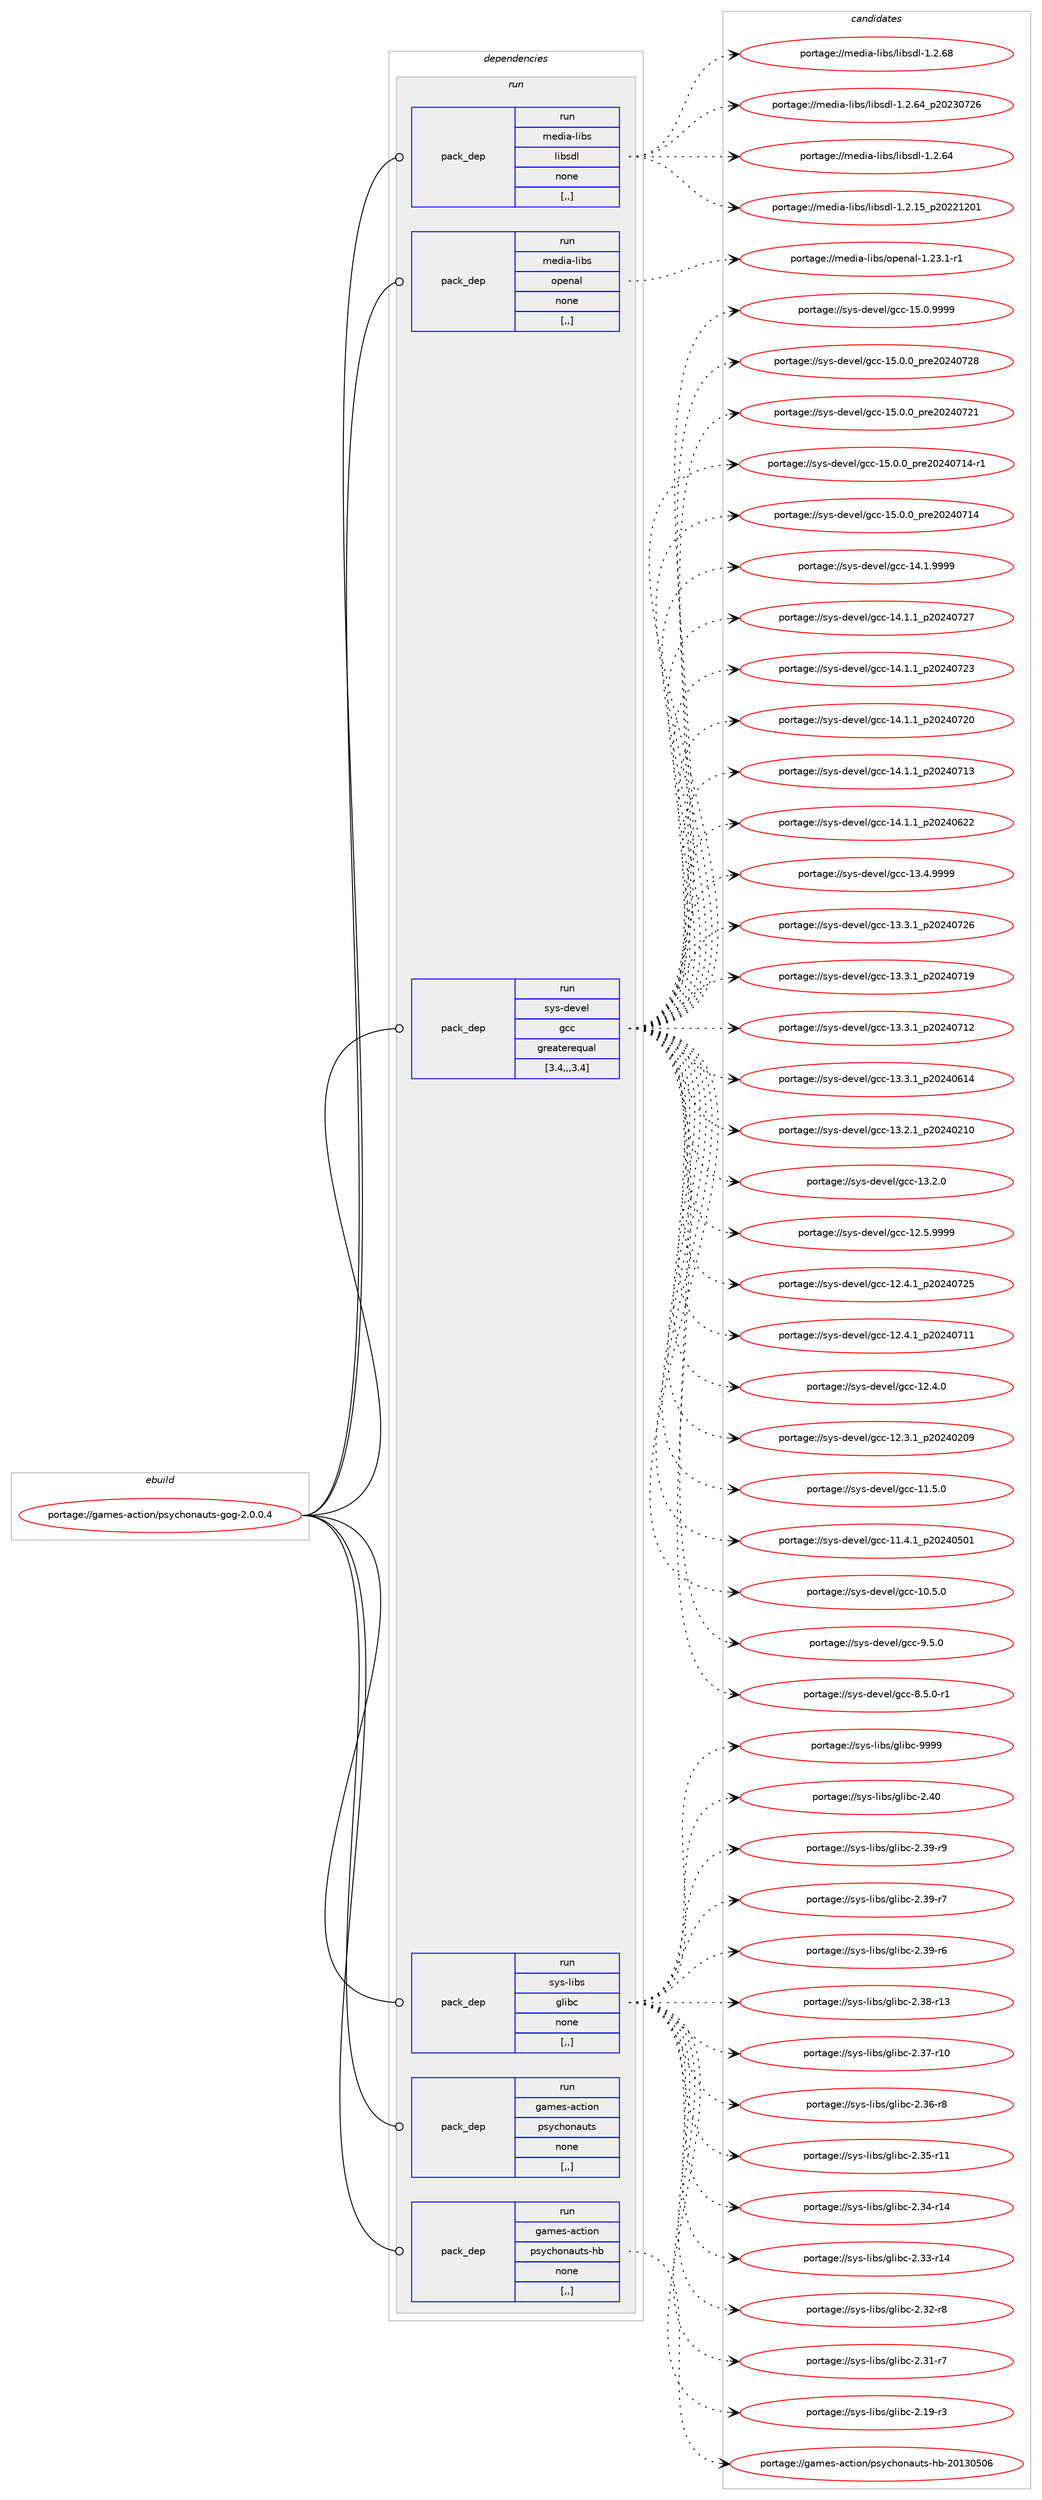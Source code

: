 digraph prolog {

# *************
# Graph options
# *************

newrank=true;
concentrate=true;
compound=true;
graph [rankdir=LR,fontname=Helvetica,fontsize=10,ranksep=1.5];#, ranksep=2.5, nodesep=0.2];
edge  [arrowhead=vee];
node  [fontname=Helvetica,fontsize=10];

# **********
# The ebuild
# **********

subgraph cluster_leftcol {
color=gray;
label=<<i>ebuild</i>>;
id [label="portage://games-action/psychonauts-gog-2.0.0.4", color=red, width=4, href="../games-action/psychonauts-gog-2.0.0.4.svg"];
}

# ****************
# The dependencies
# ****************

subgraph cluster_midcol {
color=gray;
label=<<i>dependencies</i>>;
subgraph cluster_compile {
fillcolor="#eeeeee";
style=filled;
label=<<i>compile</i>>;
}
subgraph cluster_compileandrun {
fillcolor="#eeeeee";
style=filled;
label=<<i>compile and run</i>>;
}
subgraph cluster_run {
fillcolor="#eeeeee";
style=filled;
label=<<i>run</i>>;
subgraph pack159645 {
dependency223965 [label=<<TABLE BORDER="0" CELLBORDER="1" CELLSPACING="0" CELLPADDING="4" WIDTH="220"><TR><TD ROWSPAN="6" CELLPADDING="30">pack_dep</TD></TR><TR><TD WIDTH="110">run</TD></TR><TR><TD>media-libs</TD></TR><TR><TD>libsdl</TD></TR><TR><TD>none</TD></TR><TR><TD>[,,]</TD></TR></TABLE>>, shape=none, color=blue];
}
id:e -> dependency223965:w [weight=20,style="solid",arrowhead="odot"];
subgraph pack159646 {
dependency223966 [label=<<TABLE BORDER="0" CELLBORDER="1" CELLSPACING="0" CELLPADDING="4" WIDTH="220"><TR><TD ROWSPAN="6" CELLPADDING="30">pack_dep</TD></TR><TR><TD WIDTH="110">run</TD></TR><TR><TD>media-libs</TD></TR><TR><TD>openal</TD></TR><TR><TD>none</TD></TR><TR><TD>[,,]</TD></TR></TABLE>>, shape=none, color=blue];
}
id:e -> dependency223966:w [weight=20,style="solid",arrowhead="odot"];
subgraph pack159647 {
dependency223967 [label=<<TABLE BORDER="0" CELLBORDER="1" CELLSPACING="0" CELLPADDING="4" WIDTH="220"><TR><TD ROWSPAN="6" CELLPADDING="30">pack_dep</TD></TR><TR><TD WIDTH="110">run</TD></TR><TR><TD>sys-devel</TD></TR><TR><TD>gcc</TD></TR><TR><TD>greaterequal</TD></TR><TR><TD>[3.4,,,3.4]</TD></TR></TABLE>>, shape=none, color=blue];
}
id:e -> dependency223967:w [weight=20,style="solid",arrowhead="odot"];
subgraph pack159648 {
dependency223968 [label=<<TABLE BORDER="0" CELLBORDER="1" CELLSPACING="0" CELLPADDING="4" WIDTH="220"><TR><TD ROWSPAN="6" CELLPADDING="30">pack_dep</TD></TR><TR><TD WIDTH="110">run</TD></TR><TR><TD>sys-libs</TD></TR><TR><TD>glibc</TD></TR><TR><TD>none</TD></TR><TR><TD>[,,]</TD></TR></TABLE>>, shape=none, color=blue];
}
id:e -> dependency223968:w [weight=20,style="solid",arrowhead="odot"];
subgraph pack159649 {
dependency223969 [label=<<TABLE BORDER="0" CELLBORDER="1" CELLSPACING="0" CELLPADDING="4" WIDTH="220"><TR><TD ROWSPAN="6" CELLPADDING="30">pack_dep</TD></TR><TR><TD WIDTH="110">run</TD></TR><TR><TD>games-action</TD></TR><TR><TD>psychonauts</TD></TR><TR><TD>none</TD></TR><TR><TD>[,,]</TD></TR></TABLE>>, shape=none, color=blue];
}
id:e -> dependency223969:w [weight=20,style="solid",arrowhead="odot"];
subgraph pack159650 {
dependency223970 [label=<<TABLE BORDER="0" CELLBORDER="1" CELLSPACING="0" CELLPADDING="4" WIDTH="220"><TR><TD ROWSPAN="6" CELLPADDING="30">pack_dep</TD></TR><TR><TD WIDTH="110">run</TD></TR><TR><TD>games-action</TD></TR><TR><TD>psychonauts-hb</TD></TR><TR><TD>none</TD></TR><TR><TD>[,,]</TD></TR></TABLE>>, shape=none, color=blue];
}
id:e -> dependency223970:w [weight=20,style="solid",arrowhead="odot"];
}
}

# **************
# The candidates
# **************

subgraph cluster_choices {
rank=same;
color=gray;
label=<<i>candidates</i>>;

subgraph choice159645 {
color=black;
nodesep=1;
choice109101100105974510810598115471081059811510010845494650465456 [label="portage://media-libs/libsdl-1.2.68", color=red, width=4,href="../media-libs/libsdl-1.2.68.svg"];
choice109101100105974510810598115471081059811510010845494650465452951125048505148555054 [label="portage://media-libs/libsdl-1.2.64_p20230726", color=red, width=4,href="../media-libs/libsdl-1.2.64_p20230726.svg"];
choice109101100105974510810598115471081059811510010845494650465452 [label="portage://media-libs/libsdl-1.2.64", color=red, width=4,href="../media-libs/libsdl-1.2.64.svg"];
choice109101100105974510810598115471081059811510010845494650464953951125048505049504849 [label="portage://media-libs/libsdl-1.2.15_p20221201", color=red, width=4,href="../media-libs/libsdl-1.2.15_p20221201.svg"];
dependency223965:e -> choice109101100105974510810598115471081059811510010845494650465456:w [style=dotted,weight="100"];
dependency223965:e -> choice109101100105974510810598115471081059811510010845494650465452951125048505148555054:w [style=dotted,weight="100"];
dependency223965:e -> choice109101100105974510810598115471081059811510010845494650465452:w [style=dotted,weight="100"];
dependency223965:e -> choice109101100105974510810598115471081059811510010845494650464953951125048505049504849:w [style=dotted,weight="100"];
}
subgraph choice159646 {
color=black;
nodesep=1;
choice1091011001059745108105981154711111210111097108454946505146494511449 [label="portage://media-libs/openal-1.23.1-r1", color=red, width=4,href="../media-libs/openal-1.23.1-r1.svg"];
dependency223966:e -> choice1091011001059745108105981154711111210111097108454946505146494511449:w [style=dotted,weight="100"];
}
subgraph choice159647 {
color=black;
nodesep=1;
choice1151211154510010111810110847103999945495346484657575757 [label="portage://sys-devel/gcc-15.0.9999", color=red, width=4,href="../sys-devel/gcc-15.0.9999.svg"];
choice1151211154510010111810110847103999945495346484648951121141015048505248555056 [label="portage://sys-devel/gcc-15.0.0_pre20240728", color=red, width=4,href="../sys-devel/gcc-15.0.0_pre20240728.svg"];
choice1151211154510010111810110847103999945495346484648951121141015048505248555049 [label="portage://sys-devel/gcc-15.0.0_pre20240721", color=red, width=4,href="../sys-devel/gcc-15.0.0_pre20240721.svg"];
choice11512111545100101118101108471039999454953464846489511211410150485052485549524511449 [label="portage://sys-devel/gcc-15.0.0_pre20240714-r1", color=red, width=4,href="../sys-devel/gcc-15.0.0_pre20240714-r1.svg"];
choice1151211154510010111810110847103999945495346484648951121141015048505248554952 [label="portage://sys-devel/gcc-15.0.0_pre20240714", color=red, width=4,href="../sys-devel/gcc-15.0.0_pre20240714.svg"];
choice1151211154510010111810110847103999945495246494657575757 [label="portage://sys-devel/gcc-14.1.9999", color=red, width=4,href="../sys-devel/gcc-14.1.9999.svg"];
choice1151211154510010111810110847103999945495246494649951125048505248555055 [label="portage://sys-devel/gcc-14.1.1_p20240727", color=red, width=4,href="../sys-devel/gcc-14.1.1_p20240727.svg"];
choice1151211154510010111810110847103999945495246494649951125048505248555051 [label="portage://sys-devel/gcc-14.1.1_p20240723", color=red, width=4,href="../sys-devel/gcc-14.1.1_p20240723.svg"];
choice1151211154510010111810110847103999945495246494649951125048505248555048 [label="portage://sys-devel/gcc-14.1.1_p20240720", color=red, width=4,href="../sys-devel/gcc-14.1.1_p20240720.svg"];
choice1151211154510010111810110847103999945495246494649951125048505248554951 [label="portage://sys-devel/gcc-14.1.1_p20240713", color=red, width=4,href="../sys-devel/gcc-14.1.1_p20240713.svg"];
choice1151211154510010111810110847103999945495246494649951125048505248545050 [label="portage://sys-devel/gcc-14.1.1_p20240622", color=red, width=4,href="../sys-devel/gcc-14.1.1_p20240622.svg"];
choice1151211154510010111810110847103999945495146524657575757 [label="portage://sys-devel/gcc-13.4.9999", color=red, width=4,href="../sys-devel/gcc-13.4.9999.svg"];
choice1151211154510010111810110847103999945495146514649951125048505248555054 [label="portage://sys-devel/gcc-13.3.1_p20240726", color=red, width=4,href="../sys-devel/gcc-13.3.1_p20240726.svg"];
choice1151211154510010111810110847103999945495146514649951125048505248554957 [label="portage://sys-devel/gcc-13.3.1_p20240719", color=red, width=4,href="../sys-devel/gcc-13.3.1_p20240719.svg"];
choice1151211154510010111810110847103999945495146514649951125048505248554950 [label="portage://sys-devel/gcc-13.3.1_p20240712", color=red, width=4,href="../sys-devel/gcc-13.3.1_p20240712.svg"];
choice1151211154510010111810110847103999945495146514649951125048505248544952 [label="portage://sys-devel/gcc-13.3.1_p20240614", color=red, width=4,href="../sys-devel/gcc-13.3.1_p20240614.svg"];
choice1151211154510010111810110847103999945495146504649951125048505248504948 [label="portage://sys-devel/gcc-13.2.1_p20240210", color=red, width=4,href="../sys-devel/gcc-13.2.1_p20240210.svg"];
choice1151211154510010111810110847103999945495146504648 [label="portage://sys-devel/gcc-13.2.0", color=red, width=4,href="../sys-devel/gcc-13.2.0.svg"];
choice1151211154510010111810110847103999945495046534657575757 [label="portage://sys-devel/gcc-12.5.9999", color=red, width=4,href="../sys-devel/gcc-12.5.9999.svg"];
choice1151211154510010111810110847103999945495046524649951125048505248555053 [label="portage://sys-devel/gcc-12.4.1_p20240725", color=red, width=4,href="../sys-devel/gcc-12.4.1_p20240725.svg"];
choice1151211154510010111810110847103999945495046524649951125048505248554949 [label="portage://sys-devel/gcc-12.4.1_p20240711", color=red, width=4,href="../sys-devel/gcc-12.4.1_p20240711.svg"];
choice1151211154510010111810110847103999945495046524648 [label="portage://sys-devel/gcc-12.4.0", color=red, width=4,href="../sys-devel/gcc-12.4.0.svg"];
choice1151211154510010111810110847103999945495046514649951125048505248504857 [label="portage://sys-devel/gcc-12.3.1_p20240209", color=red, width=4,href="../sys-devel/gcc-12.3.1_p20240209.svg"];
choice1151211154510010111810110847103999945494946534648 [label="portage://sys-devel/gcc-11.5.0", color=red, width=4,href="../sys-devel/gcc-11.5.0.svg"];
choice1151211154510010111810110847103999945494946524649951125048505248534849 [label="portage://sys-devel/gcc-11.4.1_p20240501", color=red, width=4,href="../sys-devel/gcc-11.4.1_p20240501.svg"];
choice1151211154510010111810110847103999945494846534648 [label="portage://sys-devel/gcc-10.5.0", color=red, width=4,href="../sys-devel/gcc-10.5.0.svg"];
choice11512111545100101118101108471039999455746534648 [label="portage://sys-devel/gcc-9.5.0", color=red, width=4,href="../sys-devel/gcc-9.5.0.svg"];
choice115121115451001011181011084710399994556465346484511449 [label="portage://sys-devel/gcc-8.5.0-r1", color=red, width=4,href="../sys-devel/gcc-8.5.0-r1.svg"];
dependency223967:e -> choice1151211154510010111810110847103999945495346484657575757:w [style=dotted,weight="100"];
dependency223967:e -> choice1151211154510010111810110847103999945495346484648951121141015048505248555056:w [style=dotted,weight="100"];
dependency223967:e -> choice1151211154510010111810110847103999945495346484648951121141015048505248555049:w [style=dotted,weight="100"];
dependency223967:e -> choice11512111545100101118101108471039999454953464846489511211410150485052485549524511449:w [style=dotted,weight="100"];
dependency223967:e -> choice1151211154510010111810110847103999945495346484648951121141015048505248554952:w [style=dotted,weight="100"];
dependency223967:e -> choice1151211154510010111810110847103999945495246494657575757:w [style=dotted,weight="100"];
dependency223967:e -> choice1151211154510010111810110847103999945495246494649951125048505248555055:w [style=dotted,weight="100"];
dependency223967:e -> choice1151211154510010111810110847103999945495246494649951125048505248555051:w [style=dotted,weight="100"];
dependency223967:e -> choice1151211154510010111810110847103999945495246494649951125048505248555048:w [style=dotted,weight="100"];
dependency223967:e -> choice1151211154510010111810110847103999945495246494649951125048505248554951:w [style=dotted,weight="100"];
dependency223967:e -> choice1151211154510010111810110847103999945495246494649951125048505248545050:w [style=dotted,weight="100"];
dependency223967:e -> choice1151211154510010111810110847103999945495146524657575757:w [style=dotted,weight="100"];
dependency223967:e -> choice1151211154510010111810110847103999945495146514649951125048505248555054:w [style=dotted,weight="100"];
dependency223967:e -> choice1151211154510010111810110847103999945495146514649951125048505248554957:w [style=dotted,weight="100"];
dependency223967:e -> choice1151211154510010111810110847103999945495146514649951125048505248554950:w [style=dotted,weight="100"];
dependency223967:e -> choice1151211154510010111810110847103999945495146514649951125048505248544952:w [style=dotted,weight="100"];
dependency223967:e -> choice1151211154510010111810110847103999945495146504649951125048505248504948:w [style=dotted,weight="100"];
dependency223967:e -> choice1151211154510010111810110847103999945495146504648:w [style=dotted,weight="100"];
dependency223967:e -> choice1151211154510010111810110847103999945495046534657575757:w [style=dotted,weight="100"];
dependency223967:e -> choice1151211154510010111810110847103999945495046524649951125048505248555053:w [style=dotted,weight="100"];
dependency223967:e -> choice1151211154510010111810110847103999945495046524649951125048505248554949:w [style=dotted,weight="100"];
dependency223967:e -> choice1151211154510010111810110847103999945495046524648:w [style=dotted,weight="100"];
dependency223967:e -> choice1151211154510010111810110847103999945495046514649951125048505248504857:w [style=dotted,weight="100"];
dependency223967:e -> choice1151211154510010111810110847103999945494946534648:w [style=dotted,weight="100"];
dependency223967:e -> choice1151211154510010111810110847103999945494946524649951125048505248534849:w [style=dotted,weight="100"];
dependency223967:e -> choice1151211154510010111810110847103999945494846534648:w [style=dotted,weight="100"];
dependency223967:e -> choice11512111545100101118101108471039999455746534648:w [style=dotted,weight="100"];
dependency223967:e -> choice115121115451001011181011084710399994556465346484511449:w [style=dotted,weight="100"];
}
subgraph choice159648 {
color=black;
nodesep=1;
choice11512111545108105981154710310810598994557575757 [label="portage://sys-libs/glibc-9999", color=red, width=4,href="../sys-libs/glibc-9999.svg"];
choice11512111545108105981154710310810598994550465248 [label="portage://sys-libs/glibc-2.40", color=red, width=4,href="../sys-libs/glibc-2.40.svg"];
choice115121115451081059811547103108105989945504651574511457 [label="portage://sys-libs/glibc-2.39-r9", color=red, width=4,href="../sys-libs/glibc-2.39-r9.svg"];
choice115121115451081059811547103108105989945504651574511455 [label="portage://sys-libs/glibc-2.39-r7", color=red, width=4,href="../sys-libs/glibc-2.39-r7.svg"];
choice115121115451081059811547103108105989945504651574511454 [label="portage://sys-libs/glibc-2.39-r6", color=red, width=4,href="../sys-libs/glibc-2.39-r6.svg"];
choice11512111545108105981154710310810598994550465156451144951 [label="portage://sys-libs/glibc-2.38-r13", color=red, width=4,href="../sys-libs/glibc-2.38-r13.svg"];
choice11512111545108105981154710310810598994550465155451144948 [label="portage://sys-libs/glibc-2.37-r10", color=red, width=4,href="../sys-libs/glibc-2.37-r10.svg"];
choice115121115451081059811547103108105989945504651544511456 [label="portage://sys-libs/glibc-2.36-r8", color=red, width=4,href="../sys-libs/glibc-2.36-r8.svg"];
choice11512111545108105981154710310810598994550465153451144949 [label="portage://sys-libs/glibc-2.35-r11", color=red, width=4,href="../sys-libs/glibc-2.35-r11.svg"];
choice11512111545108105981154710310810598994550465152451144952 [label="portage://sys-libs/glibc-2.34-r14", color=red, width=4,href="../sys-libs/glibc-2.34-r14.svg"];
choice11512111545108105981154710310810598994550465151451144952 [label="portage://sys-libs/glibc-2.33-r14", color=red, width=4,href="../sys-libs/glibc-2.33-r14.svg"];
choice115121115451081059811547103108105989945504651504511456 [label="portage://sys-libs/glibc-2.32-r8", color=red, width=4,href="../sys-libs/glibc-2.32-r8.svg"];
choice115121115451081059811547103108105989945504651494511455 [label="portage://sys-libs/glibc-2.31-r7", color=red, width=4,href="../sys-libs/glibc-2.31-r7.svg"];
choice115121115451081059811547103108105989945504649574511451 [label="portage://sys-libs/glibc-2.19-r3", color=red, width=4,href="../sys-libs/glibc-2.19-r3.svg"];
dependency223968:e -> choice11512111545108105981154710310810598994557575757:w [style=dotted,weight="100"];
dependency223968:e -> choice11512111545108105981154710310810598994550465248:w [style=dotted,weight="100"];
dependency223968:e -> choice115121115451081059811547103108105989945504651574511457:w [style=dotted,weight="100"];
dependency223968:e -> choice115121115451081059811547103108105989945504651574511455:w [style=dotted,weight="100"];
dependency223968:e -> choice115121115451081059811547103108105989945504651574511454:w [style=dotted,weight="100"];
dependency223968:e -> choice11512111545108105981154710310810598994550465156451144951:w [style=dotted,weight="100"];
dependency223968:e -> choice11512111545108105981154710310810598994550465155451144948:w [style=dotted,weight="100"];
dependency223968:e -> choice115121115451081059811547103108105989945504651544511456:w [style=dotted,weight="100"];
dependency223968:e -> choice11512111545108105981154710310810598994550465153451144949:w [style=dotted,weight="100"];
dependency223968:e -> choice11512111545108105981154710310810598994550465152451144952:w [style=dotted,weight="100"];
dependency223968:e -> choice11512111545108105981154710310810598994550465151451144952:w [style=dotted,weight="100"];
dependency223968:e -> choice115121115451081059811547103108105989945504651504511456:w [style=dotted,weight="100"];
dependency223968:e -> choice115121115451081059811547103108105989945504651494511455:w [style=dotted,weight="100"];
dependency223968:e -> choice115121115451081059811547103108105989945504649574511451:w [style=dotted,weight="100"];
}
subgraph choice159649 {
color=black;
nodesep=1;
}
subgraph choice159650 {
color=black;
nodesep=1;
choice103971091011154597991161051111104711211512199104111110971171161154510498455048495148534854 [label="portage://games-action/psychonauts-hb-20130506", color=red, width=4,href="../games-action/psychonauts-hb-20130506.svg"];
dependency223970:e -> choice103971091011154597991161051111104711211512199104111110971171161154510498455048495148534854:w [style=dotted,weight="100"];
}
}

}
